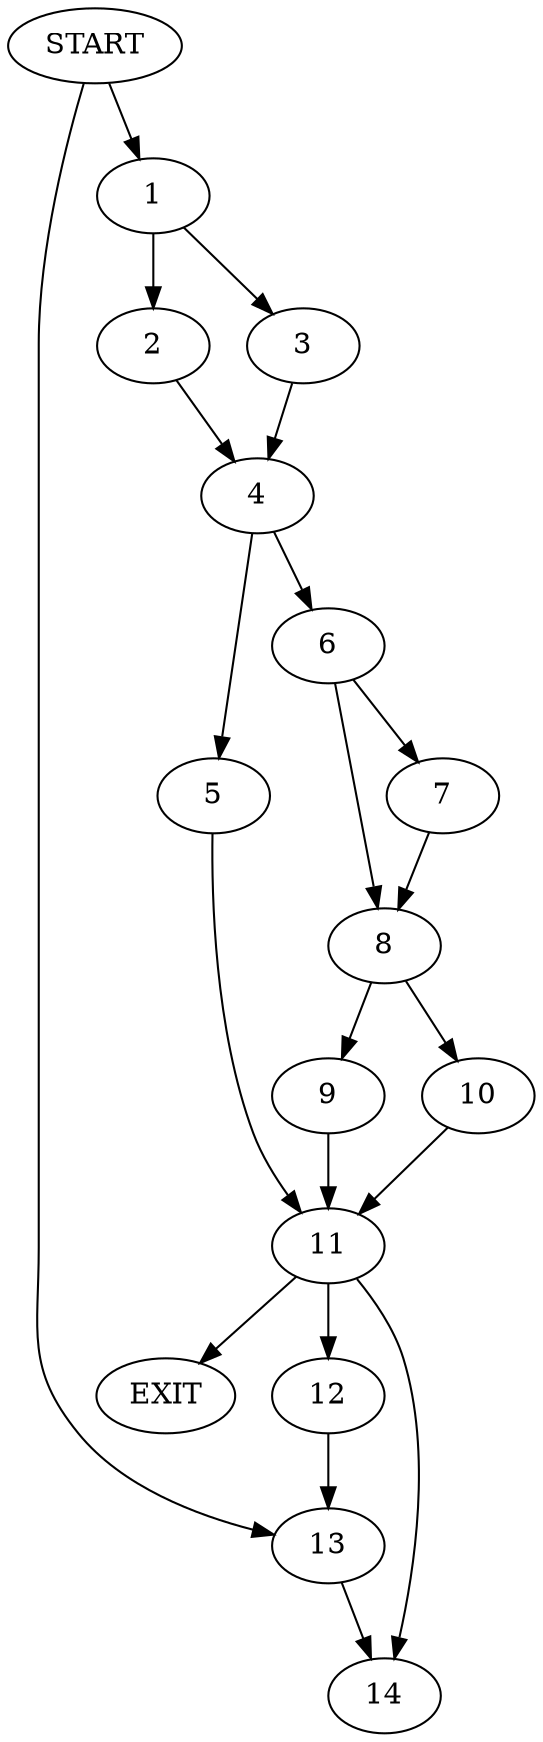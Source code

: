 digraph { 
0 [label="START"];
1;
2;
3;
4;
5;
6;
7;
8;
9;
10;
11;
12;
13;
14;
15[label="EXIT"];
0 -> 1;
0 -> 13;
1 -> 2;
1 -> 3;
2 -> 4;
3 -> 4;
4 -> 5;
4 -> 6;
5 -> 11;
6 -> 8;
6 -> 7;
7 -> 8;
8 -> 9;
8 -> 10;
9 -> 11;
10 -> 11;
11 -> 15;
11 -> 12;
11:s2 -> 14;
12 -> 13;
13 -> 14;
}